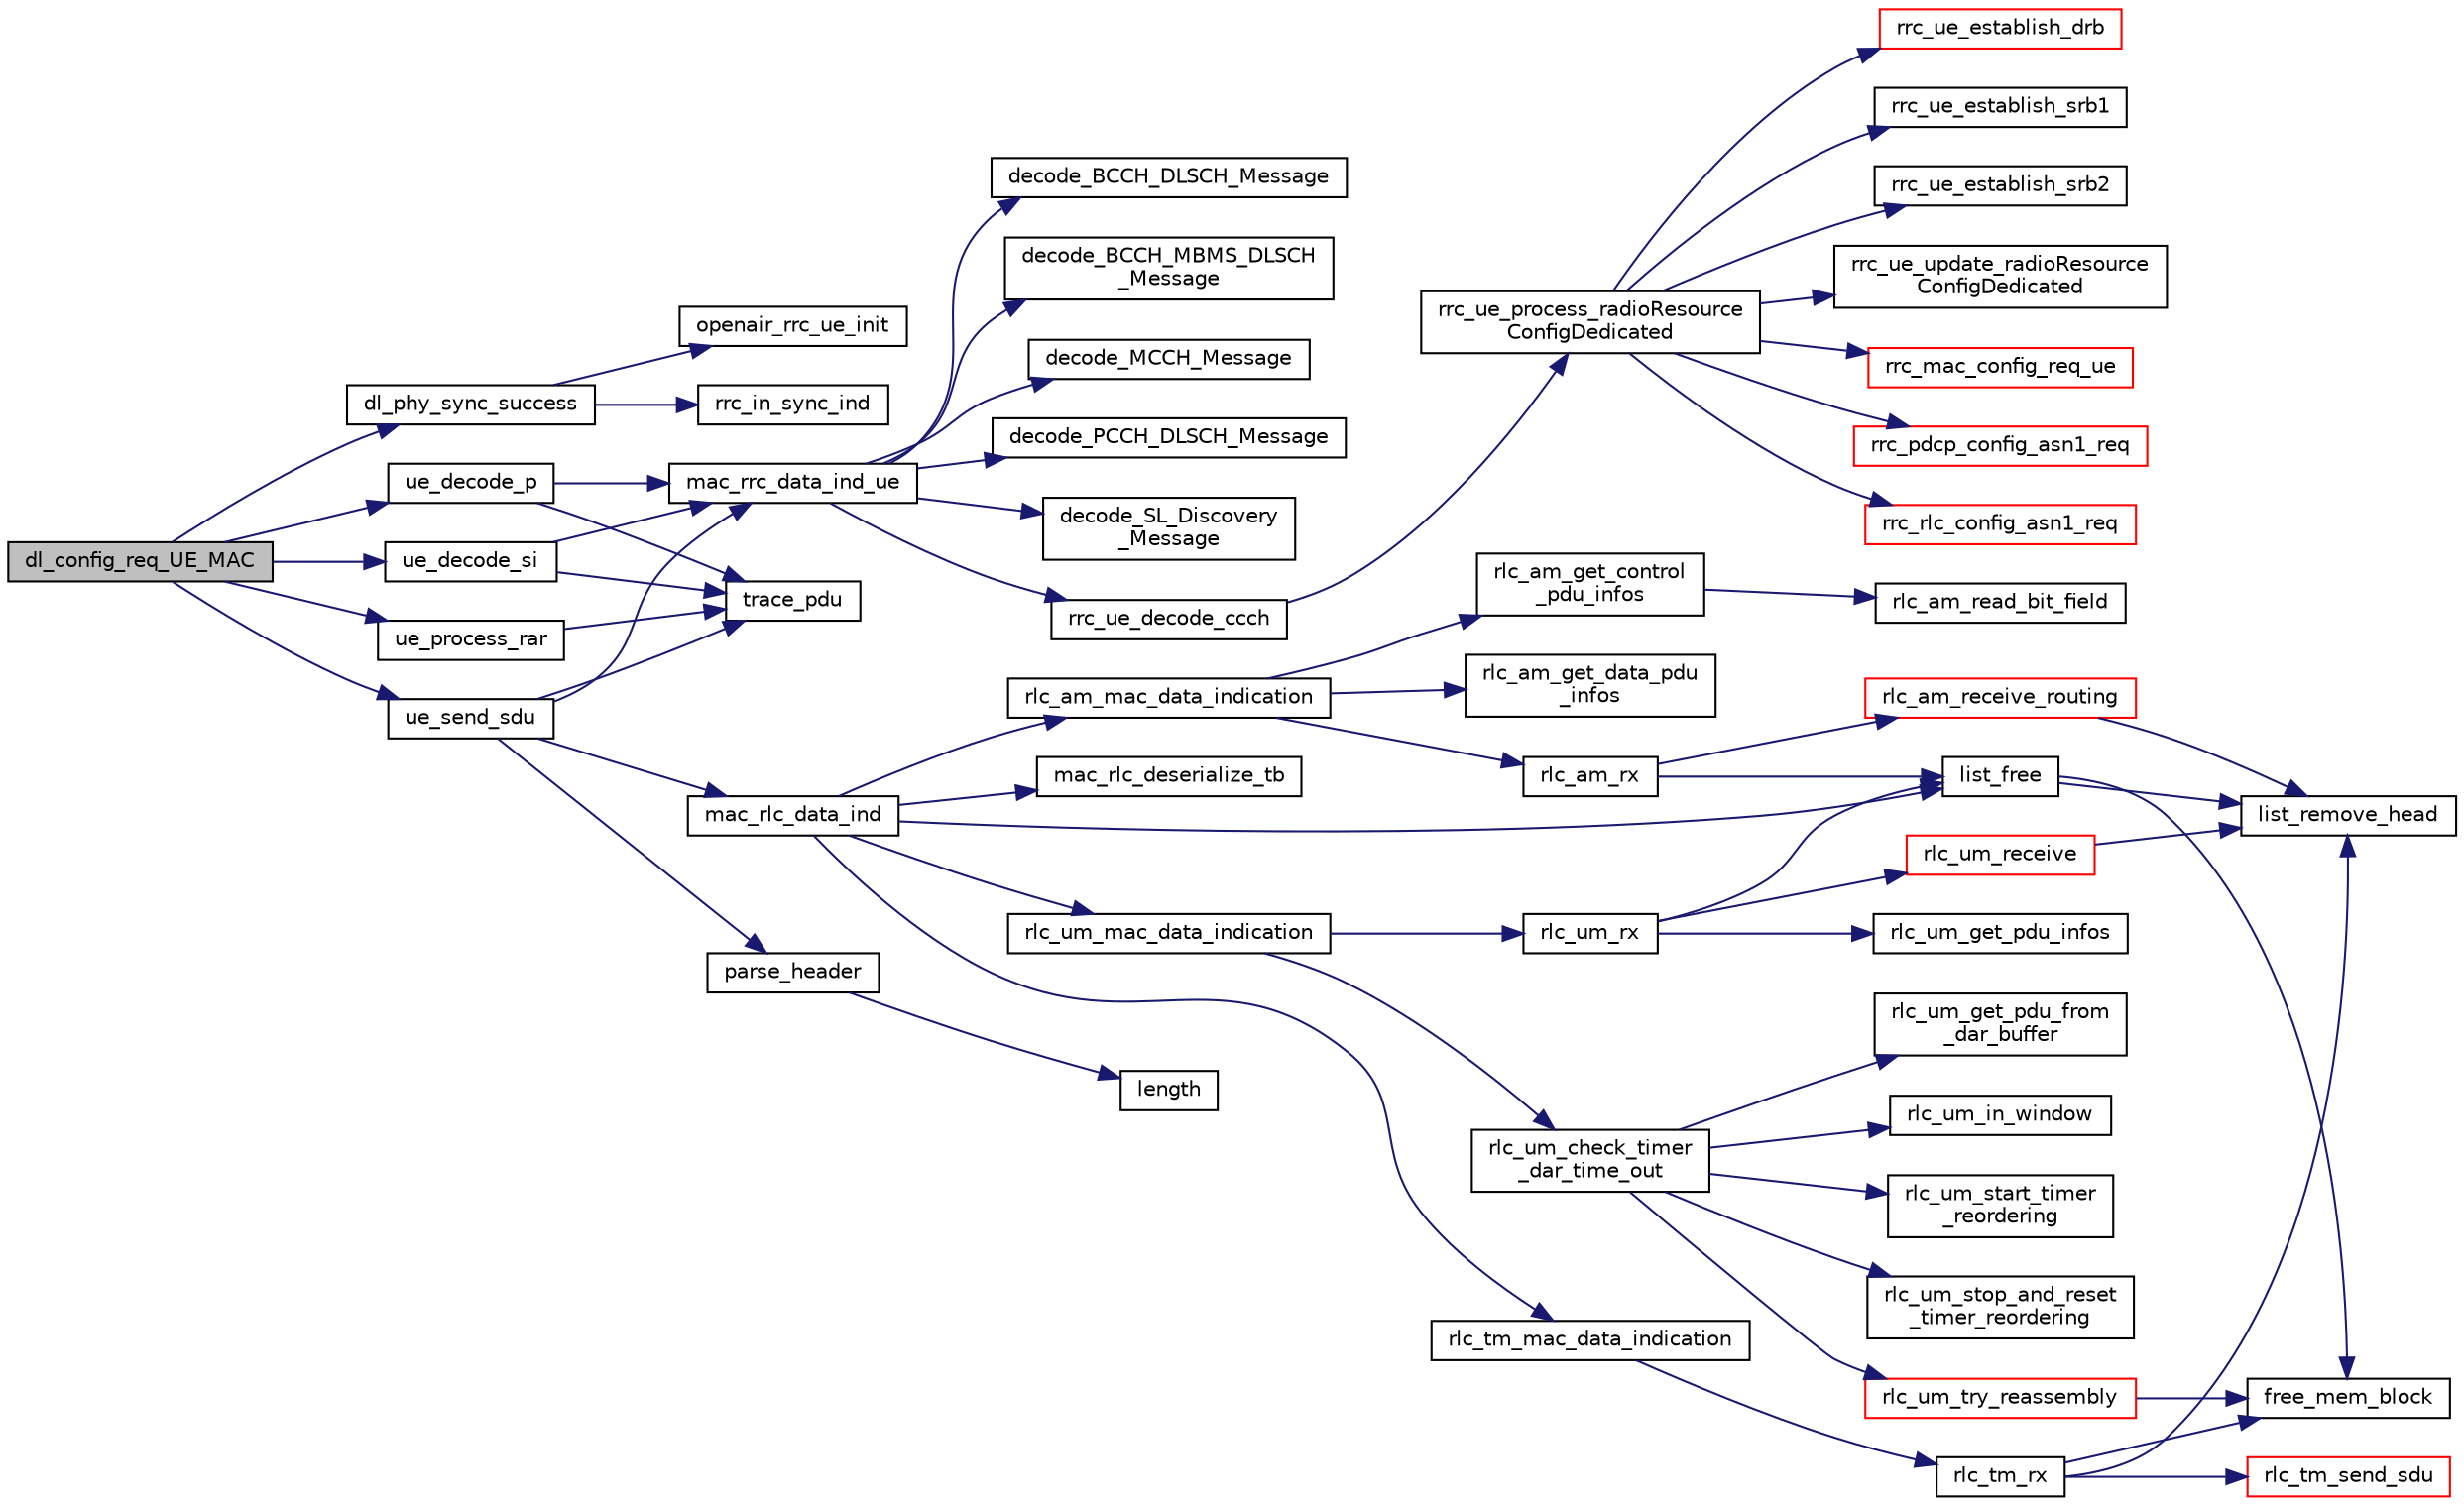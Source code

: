 digraph "dl_config_req_UE_MAC"
{
 // LATEX_PDF_SIZE
  edge [fontname="Helvetica",fontsize="10",labelfontname="Helvetica",labelfontsize="10"];
  node [fontname="Helvetica",fontsize="10",shape=record];
  rankdir="LR";
  Node1 [label="dl_config_req_UE_MAC",height=0.2,width=0.4,color="black", fillcolor="grey75", style="filled", fontcolor="black",tooltip=" "];
  Node1 -> Node2 [color="midnightblue",fontsize="10",style="solid",fontname="Helvetica"];
  Node2 [label="dl_phy_sync_success",height=0.2,width=0.4,color="black", fillcolor="white", style="filled",URL="$group____mac.html#ga392c871964f3d90a7487fce4f96cb07d",tooltip=" "];
  Node2 -> Node3 [color="midnightblue",fontsize="10",style="solid",fontname="Helvetica"];
  Node3 [label="openair_rrc_ue_init",height=0.2,width=0.4,color="black", fillcolor="white", style="filled",URL="$openair__rrc__L2__interface_8c.html#adcff6f3ecc495cd3f02e22717657adf1",tooltip=" "];
  Node2 -> Node4 [color="midnightblue",fontsize="10",style="solid",fontname="Helvetica"];
  Node4 [label="rrc_in_sync_ind",height=0.2,width=0.4,color="black", fillcolor="white", style="filled",URL="$group____rrc.html#ga5479ec0ac50b0d3d781bfc818f3536b3",tooltip=" "];
  Node1 -> Node5 [color="midnightblue",fontsize="10",style="solid",fontname="Helvetica"];
  Node5 [label="ue_decode_p",height=0.2,width=0.4,color="black", fillcolor="white", style="filled",URL="$group____mac.html#gacb9383b30cfa1e89eb884c71184c38f5",tooltip=" "];
  Node5 -> Node6 [color="midnightblue",fontsize="10",style="solid",fontname="Helvetica"];
  Node6 [label="mac_rrc_data_ind_ue",height=0.2,width=0.4,color="black", fillcolor="white", style="filled",URL="$group____rrc.html#ga81d228980a27c3379568d77e89865d35",tooltip=" "];
  Node6 -> Node7 [color="midnightblue",fontsize="10",style="solid",fontname="Helvetica"];
  Node7 [label="decode_BCCH_DLSCH_Message",height=0.2,width=0.4,color="black", fillcolor="white", style="filled",URL="$group____rrc.html#ga2e26a97b9297041fb364b993063f9d70",tooltip=" "];
  Node6 -> Node8 [color="midnightblue",fontsize="10",style="solid",fontname="Helvetica"];
  Node8 [label="decode_BCCH_MBMS_DLSCH\l_Message",height=0.2,width=0.4,color="black", fillcolor="white", style="filled",URL="$group____rrc.html#gaf77b6944a9c0574579aff8e081689a30",tooltip=" "];
  Node6 -> Node9 [color="midnightblue",fontsize="10",style="solid",fontname="Helvetica"];
  Node9 [label="decode_MCCH_Message",height=0.2,width=0.4,color="black", fillcolor="white", style="filled",URL="$group____rrc.html#ga2263c7b02e2226b0c0c004d9f0d0e972",tooltip=" "];
  Node6 -> Node10 [color="midnightblue",fontsize="10",style="solid",fontname="Helvetica"];
  Node10 [label="decode_PCCH_DLSCH_Message",height=0.2,width=0.4,color="black", fillcolor="white", style="filled",URL="$group____rrc.html#ga3238abf2f132fea28455e5434488e41f",tooltip=" "];
  Node6 -> Node11 [color="midnightblue",fontsize="10",style="solid",fontname="Helvetica"];
  Node11 [label="decode_SL_Discovery\l_Message",height=0.2,width=0.4,color="black", fillcolor="white", style="filled",URL="$group____rrc.html#ga9926b63ddfc3d43ce554ee3902535ee4",tooltip=" "];
  Node6 -> Node12 [color="midnightblue",fontsize="10",style="solid",fontname="Helvetica"];
  Node12 [label="rrc_ue_decode_ccch",height=0.2,width=0.4,color="black", fillcolor="white", style="filled",URL="$group____rrc.html#gafeede0bc08155a888fc2c8f1d113a80d",tooltip="Decodes DL-CCCH message and invokes appropriate routine to handle the message."];
  Node12 -> Node13 [color="midnightblue",fontsize="10",style="solid",fontname="Helvetica"];
  Node13 [label="rrc_ue_process_radioResource\lConfigDedicated",height=0.2,width=0.4,color="black", fillcolor="white", style="filled",URL="$group____rrc.html#ga4a34b91b0d2ce41ace5eec79170facd8",tooltip="Process a RadioResourceConfigDedicated Message and configure PHY/MAC."];
  Node13 -> Node14 [color="midnightblue",fontsize="10",style="solid",fontname="Helvetica"];
  Node14 [label="rrc_mac_config_req_ue",height=0.2,width=0.4,color="red", fillcolor="white", style="filled",URL="$group____mac.html#gafe15012710aa9742582216918ff0f028",tooltip="RRC eNB Configuration primitive for PHY/MAC. Allows configuration of PHY/MAC resources based on Syste..."];
  Node13 -> Node22 [color="midnightblue",fontsize="10",style="solid",fontname="Helvetica"];
  Node22 [label="rrc_pdcp_config_asn1_req",height=0.2,width=0.4,color="red", fillcolor="white", style="filled",URL="$group____pdcp.html#ga3e65d0ecf9f1939cbefcffa4f3c05d3f",tooltip=" "];
  Node13 -> Node27 [color="midnightblue",fontsize="10",style="solid",fontname="Helvetica"];
  Node27 [label="rrc_rlc_config_asn1_req",height=0.2,width=0.4,color="red", fillcolor="white", style="filled",URL="$group__em.html#ga7b0216172f78c506c62b8284e78abae6",tooltip=" "];
  Node13 -> Node46 [color="midnightblue",fontsize="10",style="solid",fontname="Helvetica"];
  Node46 [label="rrc_ue_establish_drb",height=0.2,width=0.4,color="red", fillcolor="white", style="filled",URL="$group____rrc.html#ga9aab6b87aa472761aa8496fde9515bfa",tooltip="Establish a DRB according to DRB_ToAddMod structure."];
  Node13 -> Node52 [color="midnightblue",fontsize="10",style="solid",fontname="Helvetica"];
  Node52 [label="rrc_ue_establish_srb1",height=0.2,width=0.4,color="black", fillcolor="white", style="filled",URL="$group____rrc.html#ga68c5ff6c9300dcd908cf93cb312cec31",tooltip="Establish SRB1 based on configuration in SRB_ToAddMod structure. Configures RLC/PDCP accordingly."];
  Node13 -> Node53 [color="midnightblue",fontsize="10",style="solid",fontname="Helvetica"];
  Node53 [label="rrc_ue_establish_srb2",height=0.2,width=0.4,color="black", fillcolor="white", style="filled",URL="$group____rrc.html#ga35f699830085ea0829de0cc9df395c34",tooltip="Establish SRB2 based on configuration in SRB_ToAddMod structure. Configures RLC/PDCP accordingly."];
  Node13 -> Node54 [color="midnightblue",fontsize="10",style="solid",fontname="Helvetica"];
  Node54 [label="rrc_ue_update_radioResource\lConfigDedicated",height=0.2,width=0.4,color="black", fillcolor="white", style="filled",URL="$rrc__UE_8c.html#a2b8f47f01d383f14ec44ed2201da3107",tooltip=" "];
  Node5 -> Node55 [color="midnightblue",fontsize="10",style="solid",fontname="Helvetica"];
  Node55 [label="trace_pdu",height=0.2,width=0.4,color="black", fillcolor="white", style="filled",URL="$group____oai.html#ga33d924a6f237550baee5d5048bd5c839",tooltip=" "];
  Node1 -> Node56 [color="midnightblue",fontsize="10",style="solid",fontname="Helvetica"];
  Node56 [label="ue_decode_si",height=0.2,width=0.4,color="black", fillcolor="white", style="filled",URL="$group____mac.html#ga24e4a25ebe83757ad951d227d8a66380",tooltip=" "];
  Node56 -> Node6 [color="midnightblue",fontsize="10",style="solid",fontname="Helvetica"];
  Node56 -> Node55 [color="midnightblue",fontsize="10",style="solid",fontname="Helvetica"];
  Node1 -> Node57 [color="midnightblue",fontsize="10",style="solid",fontname="Helvetica"];
  Node57 [label="ue_process_rar",height=0.2,width=0.4,color="black", fillcolor="white", style="filled",URL="$group____mac.html#ga8c338f5e9e747a50e26d23dc07a70450",tooltip=" "];
  Node57 -> Node55 [color="midnightblue",fontsize="10",style="solid",fontname="Helvetica"];
  Node1 -> Node58 [color="midnightblue",fontsize="10",style="solid",fontname="Helvetica"];
  Node58 [label="ue_send_sdu",height=0.2,width=0.4,color="black", fillcolor="white", style="filled",URL="$group____mac.html#ga0e048d86d492024a8081694c4db1b205",tooltip=" "];
  Node58 -> Node59 [color="midnightblue",fontsize="10",style="solid",fontname="Helvetica"];
  Node59 [label="mac_rlc_data_ind",height=0.2,width=0.4,color="black", fillcolor="white", style="filled",URL="$group__em.html#ga063e617810daf9edd632c8df0f569f25",tooltip=" "];
  Node59 -> Node60 [color="midnightblue",fontsize="10",style="solid",fontname="Helvetica"];
  Node60 [label="list_free",height=0.2,width=0.4,color="black", fillcolor="white", style="filled",URL="$list_8c.html#a73dcb25a7e97fea269a73f9179670ccf",tooltip=" "];
  Node60 -> Node61 [color="midnightblue",fontsize="10",style="solid",fontname="Helvetica"];
  Node61 [label="free_mem_block",height=0.2,width=0.4,color="black", fillcolor="white", style="filled",URL="$mem__block_8c.html#a3465e37844438c1cc552c197a2cfbbfd",tooltip=" "];
  Node60 -> Node62 [color="midnightblue",fontsize="10",style="solid",fontname="Helvetica"];
  Node62 [label="list_remove_head",height=0.2,width=0.4,color="black", fillcolor="white", style="filled",URL="$list_8c.html#a68bb206a4e50e2f9f27ca4c051a84dc5",tooltip=" "];
  Node59 -> Node63 [color="midnightblue",fontsize="10",style="solid",fontname="Helvetica"];
  Node63 [label="mac_rlc_deserialize_tb",height=0.2,width=0.4,color="black", fillcolor="white", style="filled",URL="$group__em.html#ga38d7fc7f6bf9f0e29a982a339a6d6f28",tooltip="Serialize a list of transport blocks coming from RLC in order to be processed by MAC."];
  Node59 -> Node64 [color="midnightblue",fontsize="10",style="solid",fontname="Helvetica"];
  Node64 [label="rlc_am_mac_data_indication",height=0.2,width=0.4,color="black", fillcolor="white", style="filled",URL="$group__em.html#ga9c65fec6a21dda19f0adadd43bd1bb7c",tooltip="Receive PDUs from lower layer MAC."];
  Node64 -> Node65 [color="midnightblue",fontsize="10",style="solid",fontname="Helvetica"];
  Node65 [label="rlc_am_get_control\l_pdu_infos",height=0.2,width=0.4,color="black", fillcolor="white", style="filled",URL="$group__em.html#gaaa3cfbcfbc1e358829581599b1f513f4",tooltip="Retrieve control PDU informations from a serialized control PDU."];
  Node65 -> Node66 [color="midnightblue",fontsize="10",style="solid",fontname="Helvetica"];
  Node66 [label="rlc_am_read_bit_field",height=0.2,width=0.4,color="black", fillcolor="white", style="filled",URL="$group__em.html#gaf16d8d10a854a6edcea00020d48e1188",tooltip="Read N bits in a byte area seen as a bit-field with the help of a byte index and a modulo 8 bit index..."];
  Node64 -> Node67 [color="midnightblue",fontsize="10",style="solid",fontname="Helvetica"];
  Node67 [label="rlc_am_get_data_pdu\l_infos",height=0.2,width=0.4,color="black", fillcolor="white", style="filled",URL="$group__em.html#ga4a3923d7de10cef56f05712f4e2174b8",tooltip="Extract PDU informations (header fields, data size, etc) from the serialized PDU."];
  Node64 -> Node68 [color="midnightblue",fontsize="10",style="solid",fontname="Helvetica"];
  Node68 [label="rlc_am_rx",height=0.2,width=0.4,color="black", fillcolor="white", style="filled",URL="$group__em.html#gabfe726b5c8b58ca4532aa8f095e6673c",tooltip="Process the received PDUs from lower layer."];
  Node68 -> Node60 [color="midnightblue",fontsize="10",style="solid",fontname="Helvetica"];
  Node68 -> Node69 [color="midnightblue",fontsize="10",style="solid",fontname="Helvetica"];
  Node69 [label="rlc_am_receive_routing",height=0.2,width=0.4,color="red", fillcolor="white", style="filled",URL="$group__em.html#ga0f7e36225f818404e52a6cc0d4355ffb",tooltip="Convert transport blocks received from MAC layer into RLC AM PDUs, and dispatch to the right processi..."];
  Node69 -> Node62 [color="midnightblue",fontsize="10",style="solid",fontname="Helvetica"];
  Node59 -> Node111 [color="midnightblue",fontsize="10",style="solid",fontname="Helvetica"];
  Node111 [label="rlc_tm_mac_data_indication",height=0.2,width=0.4,color="black", fillcolor="white", style="filled",URL="$group__em.html#ga3ec4a42e65636eda4641544e212aca3c",tooltip="Receive PDUs from lower layer MAC."];
  Node111 -> Node112 [color="midnightblue",fontsize="10",style="solid",fontname="Helvetica"];
  Node112 [label="rlc_tm_rx",height=0.2,width=0.4,color="black", fillcolor="white", style="filled",URL="$group__em.html#gaf13c04f2ce26805cbfda3137cee4d93a",tooltip="Process the received PDUs from lower layer."];
  Node112 -> Node61 [color="midnightblue",fontsize="10",style="solid",fontname="Helvetica"];
  Node112 -> Node62 [color="midnightblue",fontsize="10",style="solid",fontname="Helvetica"];
  Node112 -> Node113 [color="midnightblue",fontsize="10",style="solid",fontname="Helvetica"];
  Node113 [label="rlc_tm_send_sdu",height=0.2,width=0.4,color="red", fillcolor="white", style="filled",URL="$group__em.html#ga3309275e9d93084755bea384bd431aa4",tooltip="Send SDU if any reassemblied to upper layer."];
  Node59 -> Node114 [color="midnightblue",fontsize="10",style="solid",fontname="Helvetica"];
  Node114 [label="rlc_um_mac_data_indication",height=0.2,width=0.4,color="black", fillcolor="white", style="filled",URL="$group__em.html#ga2b375c558d68de9ab79599f9e31b3282",tooltip=" "];
  Node114 -> Node115 [color="midnightblue",fontsize="10",style="solid",fontname="Helvetica"];
  Node115 [label="rlc_um_check_timer\l_dar_time_out",height=0.2,width=0.4,color="black", fillcolor="white", style="filled",URL="$group__em.html#gac11d7937b63c35b02c06bb43cf4ce7a8",tooltip="Check if t-Reordering expires and take the appropriate actions as described in 3GPP specifications."];
  Node115 -> Node116 [color="midnightblue",fontsize="10",style="solid",fontname="Helvetica"];
  Node116 [label="rlc_um_get_pdu_from\l_dar_buffer",height=0.2,width=0.4,color="black", fillcolor="white", style="filled",URL="$group__em.html#gade9e480e45de3a9cda80457bcfea8295",tooltip=" "];
  Node115 -> Node117 [color="midnightblue",fontsize="10",style="solid",fontname="Helvetica"];
  Node117 [label="rlc_um_in_window",height=0.2,width=0.4,color="black", fillcolor="white", style="filled",URL="$group__em.html#ga4770db17d914d4c4d319277ca6944320",tooltip="Compute if the sequence number of a PDU is in a window ."];
  Node115 -> Node118 [color="midnightblue",fontsize="10",style="solid",fontname="Helvetica"];
  Node118 [label="rlc_um_start_timer\l_reordering",height=0.2,width=0.4,color="black", fillcolor="white", style="filled",URL="$group__em.html#ga8a6ce2e3bd6c08268a931c7df6a11ca6",tooltip="Re-arm (based on RLC UM config parameter) and start timer reordering."];
  Node115 -> Node119 [color="midnightblue",fontsize="10",style="solid",fontname="Helvetica"];
  Node119 [label="rlc_um_stop_and_reset\l_timer_reordering",height=0.2,width=0.4,color="black", fillcolor="white", style="filled",URL="$group__em.html#ga0ddb32e0d21d03a9e153052f1db47b64",tooltip="Stop and reset the timer reordering."];
  Node115 -> Node120 [color="midnightblue",fontsize="10",style="solid",fontname="Helvetica"];
  Node120 [label="rlc_um_try_reassembly",height=0.2,width=0.4,color="red", fillcolor="white", style="filled",URL="$group__em.html#ga289c82bdcdd9667d09dc40ca11bc4f60",tooltip="Try reassembly PDUs from DAR buffer, starting at sequence number snP."];
  Node120 -> Node61 [color="midnightblue",fontsize="10",style="solid",fontname="Helvetica"];
  Node114 -> Node126 [color="midnightblue",fontsize="10",style="solid",fontname="Helvetica"];
  Node126 [label="rlc_um_rx",height=0.2,width=0.4,color="black", fillcolor="white", style="filled",URL="$group__em.html#ga083c97528a6ac0210b2468b3b33bc91a",tooltip=" "];
  Node126 -> Node60 [color="midnightblue",fontsize="10",style="solid",fontname="Helvetica"];
  Node126 -> Node127 [color="midnightblue",fontsize="10",style="solid",fontname="Helvetica"];
  Node127 [label="rlc_um_get_pdu_infos",height=0.2,width=0.4,color="black", fillcolor="white", style="filled",URL="$group__em.html#ga49e4b08f80a4c6e492bd638eac81520d",tooltip=" "];
  Node126 -> Node128 [color="midnightblue",fontsize="10",style="solid",fontname="Helvetica"];
  Node128 [label="rlc_um_receive",height=0.2,width=0.4,color="red", fillcolor="white", style="filled",URL="$group__em.html#ga6d792297661f268587a57b8e999fd6cf",tooltip="Handle the MAC data indication, retreive the transport blocks and send them one by one to the DAR pro..."];
  Node128 -> Node62 [color="midnightblue",fontsize="10",style="solid",fontname="Helvetica"];
  Node58 -> Node6 [color="midnightblue",fontsize="10",style="solid",fontname="Helvetica"];
  Node58 -> Node133 [color="midnightblue",fontsize="10",style="solid",fontname="Helvetica"];
  Node133 [label="parse_header",height=0.2,width=0.4,color="black", fillcolor="white", style="filled",URL="$ue__procedures_8c.html#ac1e3542f509b3878017a7c5021c4043b",tooltip=" "];
  Node133 -> Node134 [color="midnightblue",fontsize="10",style="solid",fontname="Helvetica"];
  Node134 [label="length",height=0.2,width=0.4,color="black", fillcolor="white", style="filled",URL="$UTIL_2OMG_2common_8c.html#a587e0ad0d0cc2677421231a08c3a614b",tooltip="Helper function to return the length of a string."];
  Node58 -> Node55 [color="midnightblue",fontsize="10",style="solid",fontname="Helvetica"];
}
